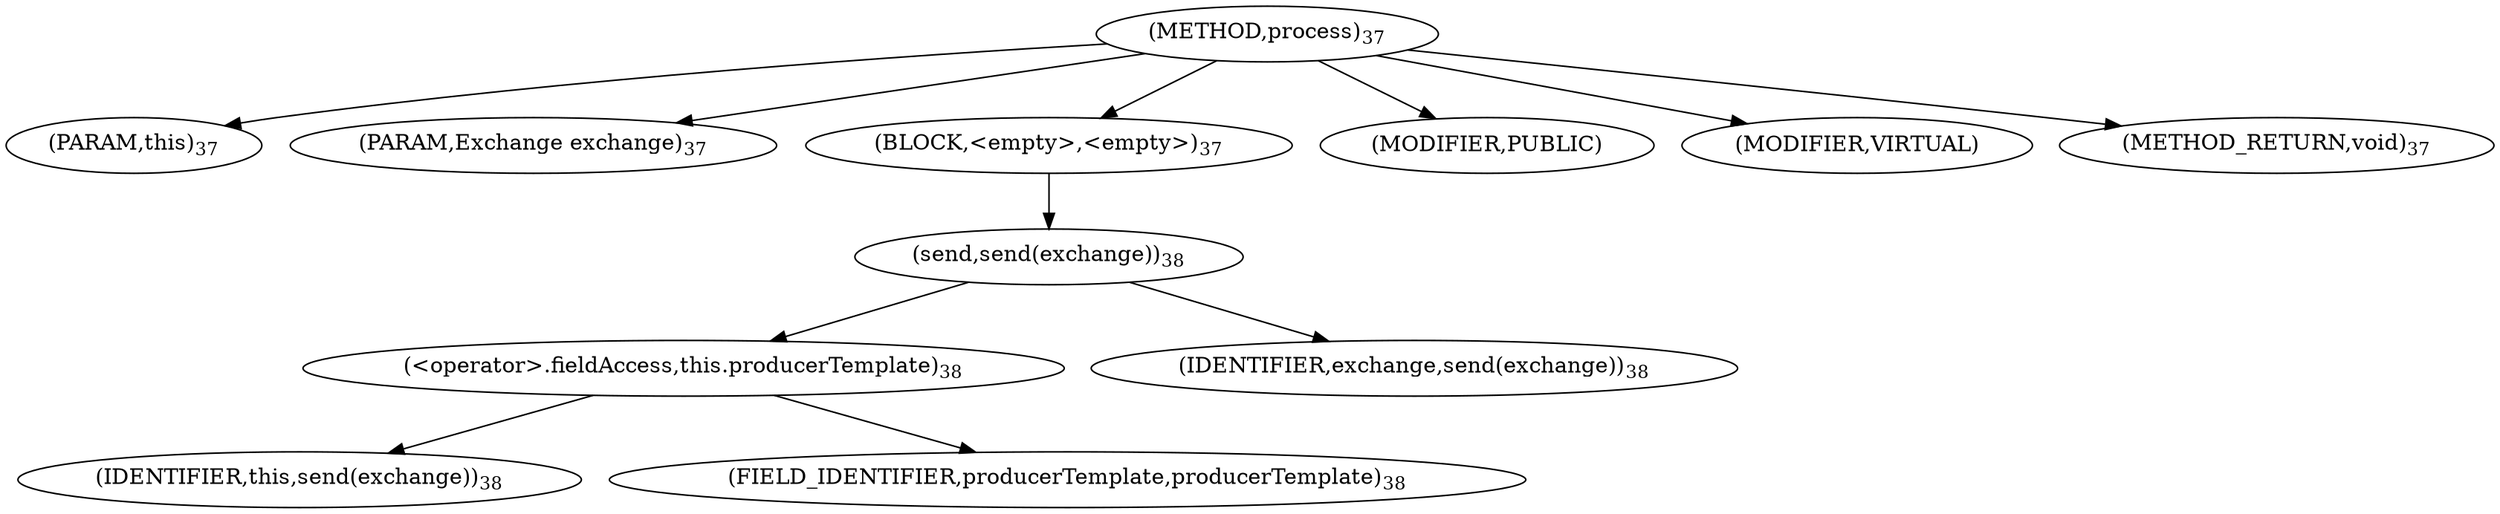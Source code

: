 digraph "process" {  
"36" [label = <(METHOD,process)<SUB>37</SUB>> ]
"37" [label = <(PARAM,this)<SUB>37</SUB>> ]
"38" [label = <(PARAM,Exchange exchange)<SUB>37</SUB>> ]
"39" [label = <(BLOCK,&lt;empty&gt;,&lt;empty&gt;)<SUB>37</SUB>> ]
"40" [label = <(send,send(exchange))<SUB>38</SUB>> ]
"41" [label = <(&lt;operator&gt;.fieldAccess,this.producerTemplate)<SUB>38</SUB>> ]
"42" [label = <(IDENTIFIER,this,send(exchange))<SUB>38</SUB>> ]
"43" [label = <(FIELD_IDENTIFIER,producerTemplate,producerTemplate)<SUB>38</SUB>> ]
"44" [label = <(IDENTIFIER,exchange,send(exchange))<SUB>38</SUB>> ]
"45" [label = <(MODIFIER,PUBLIC)> ]
"46" [label = <(MODIFIER,VIRTUAL)> ]
"47" [label = <(METHOD_RETURN,void)<SUB>37</SUB>> ]
  "36" -> "37" 
  "36" -> "38" 
  "36" -> "39" 
  "36" -> "45" 
  "36" -> "46" 
  "36" -> "47" 
  "39" -> "40" 
  "40" -> "41" 
  "40" -> "44" 
  "41" -> "42" 
  "41" -> "43" 
}
